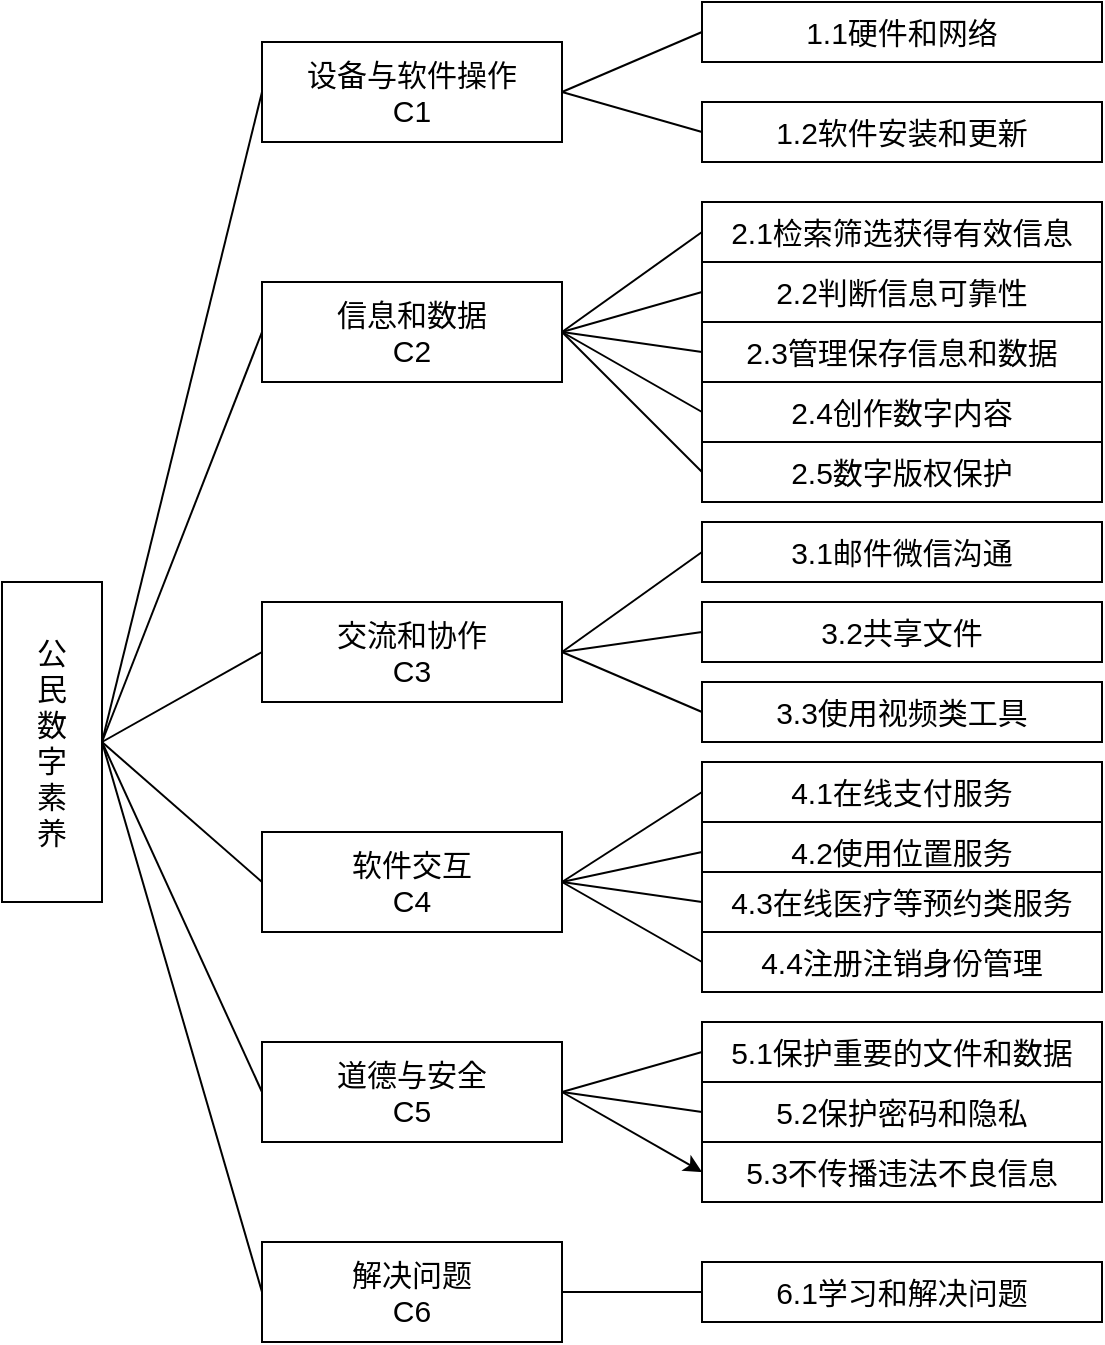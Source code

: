 <mxfile version="21.6.6" type="github">
  <diagram id="5LKdYcXooZ_MKQ2pVhFb" name="第 1 页">
    <mxGraphModel dx="1050" dy="625" grid="1" gridSize="10" guides="1" tooltips="1" connect="1" arrows="1" fold="1" page="1" pageScale="1" pageWidth="827" pageHeight="1169" math="0" shadow="0">
      <root>
        <mxCell id="0" />
        <mxCell id="1" parent="0" />
        <mxCell id="blstfJ-cSJwPg7N-J65b-1" value="公&lt;br style=&quot;font-size: 15px;&quot;&gt;民&lt;br style=&quot;font-size: 15px;&quot;&gt;数&lt;br style=&quot;font-size: 15px;&quot;&gt;字&lt;br style=&quot;font-size: 15px;&quot;&gt;素&lt;br style=&quot;font-size: 15px;&quot;&gt;养" style="rounded=0;whiteSpace=wrap;html=1;verticalAlign=middle;fontSize=15;" parent="1" vertex="1">
          <mxGeometry x="30" y="440" width="50" height="160" as="geometry" />
        </mxCell>
        <mxCell id="blstfJ-cSJwPg7N-J65b-2" value="设备与软件操作&lt;br&gt;C1" style="rounded=0;whiteSpace=wrap;html=1;fontSize=15;" parent="1" vertex="1">
          <mxGeometry x="160" y="170" width="150" height="50" as="geometry" />
        </mxCell>
        <mxCell id="blstfJ-cSJwPg7N-J65b-3" value="信息和数据&lt;br&gt;C2" style="rounded=0;whiteSpace=wrap;html=1;fontSize=15;" parent="1" vertex="1">
          <mxGeometry x="160" y="290" width="150" height="50" as="geometry" />
        </mxCell>
        <mxCell id="blstfJ-cSJwPg7N-J65b-4" value="交流和协作&lt;br&gt;C3" style="rounded=0;whiteSpace=wrap;html=1;fontSize=15;" parent="1" vertex="1">
          <mxGeometry x="160" y="450" width="150" height="50" as="geometry" />
        </mxCell>
        <mxCell id="blstfJ-cSJwPg7N-J65b-5" value="软件交互&lt;br&gt;C4" style="rounded=0;whiteSpace=wrap;html=1;fontSize=15;" parent="1" vertex="1">
          <mxGeometry x="160" y="565" width="150" height="50" as="geometry" />
        </mxCell>
        <mxCell id="7wdM52hc9I2wFrVo3URV-2" style="rounded=0;orthogonalLoop=1;jettySize=auto;html=1;entryX=0;entryY=0.5;entryDx=0;entryDy=0;exitX=1;exitY=0.5;exitDx=0;exitDy=0;" edge="1" parent="1" source="blstfJ-cSJwPg7N-J65b-6" target="7wdM52hc9I2wFrVo3URV-1">
          <mxGeometry relative="1" as="geometry" />
        </mxCell>
        <mxCell id="blstfJ-cSJwPg7N-J65b-6" value="道德与安全&lt;br&gt;C5" style="rounded=0;whiteSpace=wrap;html=1;fontSize=15;" parent="1" vertex="1">
          <mxGeometry x="160" y="670" width="150" height="50" as="geometry" />
        </mxCell>
        <mxCell id="blstfJ-cSJwPg7N-J65b-7" value="解决问题&lt;br&gt;C6" style="rounded=0;whiteSpace=wrap;html=1;fontSize=15;" parent="1" vertex="1">
          <mxGeometry x="160" y="770" width="150" height="50" as="geometry" />
        </mxCell>
        <mxCell id="blstfJ-cSJwPg7N-J65b-8" value="1.1硬件和网络" style="rounded=0;whiteSpace=wrap;html=1;fontSize=15;" parent="1" vertex="1">
          <mxGeometry x="380" y="150" width="200" height="30" as="geometry" />
        </mxCell>
        <mxCell id="blstfJ-cSJwPg7N-J65b-9" value="1.2软件安装和更新" style="rounded=0;whiteSpace=wrap;html=1;fontSize=15;" parent="1" vertex="1">
          <mxGeometry x="380" y="200" width="200" height="30" as="geometry" />
        </mxCell>
        <mxCell id="blstfJ-cSJwPg7N-J65b-10" value="2.1检索筛选获得有效信息" style="rounded=0;whiteSpace=wrap;html=1;fontSize=15;" parent="1" vertex="1">
          <mxGeometry x="380" y="250" width="200" height="30" as="geometry" />
        </mxCell>
        <mxCell id="blstfJ-cSJwPg7N-J65b-11" value="2.3管理保存信息和数据" style="rounded=0;whiteSpace=wrap;html=1;fontSize=15;" parent="1" vertex="1">
          <mxGeometry x="380" y="310" width="200" height="30" as="geometry" />
        </mxCell>
        <mxCell id="blstfJ-cSJwPg7N-J65b-12" value="2.2判断信息可靠性" style="rounded=0;whiteSpace=wrap;html=1;fontSize=15;" parent="1" vertex="1">
          <mxGeometry x="380" y="280" width="200" height="30" as="geometry" />
        </mxCell>
        <mxCell id="blstfJ-cSJwPg7N-J65b-13" value="3.1邮件微信沟通" style="rounded=0;whiteSpace=wrap;html=1;fontSize=15;" parent="1" vertex="1">
          <mxGeometry x="380" y="410" width="200" height="30" as="geometry" />
        </mxCell>
        <mxCell id="blstfJ-cSJwPg7N-J65b-15" value="2.4创作数字内容" style="rounded=0;whiteSpace=wrap;html=1;fontSize=15;" parent="1" vertex="1">
          <mxGeometry x="380" y="340" width="200" height="30" as="geometry" />
        </mxCell>
        <mxCell id="blstfJ-cSJwPg7N-J65b-16" value="2.5数字版权保护" style="rounded=0;whiteSpace=wrap;html=1;fontSize=15;" parent="1" vertex="1">
          <mxGeometry x="380" y="370" width="200" height="30" as="geometry" />
        </mxCell>
        <mxCell id="blstfJ-cSJwPg7N-J65b-17" value="5.1保护重要的文件和数据" style="rounded=0;whiteSpace=wrap;html=1;fontSize=15;" parent="1" vertex="1">
          <mxGeometry x="380" y="660" width="200" height="30" as="geometry" />
        </mxCell>
        <mxCell id="blstfJ-cSJwPg7N-J65b-18" value="5.2保护密码和隐私" style="rounded=0;whiteSpace=wrap;html=1;fontSize=15;" parent="1" vertex="1">
          <mxGeometry x="380" y="690" width="200" height="30" as="geometry" />
        </mxCell>
        <mxCell id="blstfJ-cSJwPg7N-J65b-19" value="6.1学习和解决问题" style="rounded=0;whiteSpace=wrap;html=1;fontSize=15;" parent="1" vertex="1">
          <mxGeometry x="380" y="780" width="200" height="30" as="geometry" />
        </mxCell>
        <mxCell id="blstfJ-cSJwPg7N-J65b-24" value="" style="endArrow=none;html=1;rounded=0;fontSize=15;entryX=0;entryY=0.5;entryDx=0;entryDy=0;exitX=1;exitY=0.5;exitDx=0;exitDy=0;" parent="1" source="blstfJ-cSJwPg7N-J65b-1" target="blstfJ-cSJwPg7N-J65b-2" edge="1">
          <mxGeometry width="50" height="50" relative="1" as="geometry">
            <mxPoint x="90" y="470" as="sourcePoint" />
            <mxPoint x="130" y="320" as="targetPoint" />
          </mxGeometry>
        </mxCell>
        <mxCell id="blstfJ-cSJwPg7N-J65b-25" value="" style="endArrow=none;html=1;rounded=0;fontSize=15;entryX=0;entryY=0.5;entryDx=0;entryDy=0;exitX=1;exitY=0.5;exitDx=0;exitDy=0;" parent="1" source="blstfJ-cSJwPg7N-J65b-1" target="blstfJ-cSJwPg7N-J65b-3" edge="1">
          <mxGeometry width="50" height="50" relative="1" as="geometry">
            <mxPoint x="100" y="400" as="sourcePoint" />
            <mxPoint x="170" y="255" as="targetPoint" />
          </mxGeometry>
        </mxCell>
        <mxCell id="blstfJ-cSJwPg7N-J65b-26" value="" style="endArrow=none;html=1;rounded=0;fontSize=15;entryX=0;entryY=0.5;entryDx=0;entryDy=0;exitX=1;exitY=0.5;exitDx=0;exitDy=0;" parent="1" source="blstfJ-cSJwPg7N-J65b-1" target="blstfJ-cSJwPg7N-J65b-4" edge="1">
          <mxGeometry width="50" height="50" relative="1" as="geometry">
            <mxPoint x="60" y="655" as="sourcePoint" />
            <mxPoint x="130" y="510" as="targetPoint" />
          </mxGeometry>
        </mxCell>
        <mxCell id="blstfJ-cSJwPg7N-J65b-27" value="" style="endArrow=none;html=1;rounded=0;fontSize=15;entryX=0;entryY=0.5;entryDx=0;entryDy=0;exitX=1;exitY=0.5;exitDx=0;exitDy=0;" parent="1" source="blstfJ-cSJwPg7N-J65b-1" target="blstfJ-cSJwPg7N-J65b-5" edge="1">
          <mxGeometry width="50" height="50" relative="1" as="geometry">
            <mxPoint x="100" y="480" as="sourcePoint" />
            <mxPoint x="170" y="435" as="targetPoint" />
          </mxGeometry>
        </mxCell>
        <mxCell id="blstfJ-cSJwPg7N-J65b-28" value="" style="endArrow=none;html=1;rounded=0;fontSize=15;entryX=0;entryY=0.5;entryDx=0;entryDy=0;exitX=1;exitY=0.5;exitDx=0;exitDy=0;" parent="1" source="blstfJ-cSJwPg7N-J65b-1" target="blstfJ-cSJwPg7N-J65b-6" edge="1">
          <mxGeometry width="50" height="50" relative="1" as="geometry">
            <mxPoint x="100" y="540" as="sourcePoint" />
            <mxPoint x="180" y="445" as="targetPoint" />
          </mxGeometry>
        </mxCell>
        <mxCell id="blstfJ-cSJwPg7N-J65b-29" value="" style="endArrow=none;html=1;rounded=0;fontSize=15;entryX=0;entryY=0.5;entryDx=0;entryDy=0;exitX=1;exitY=0.5;exitDx=0;exitDy=0;" parent="1" source="blstfJ-cSJwPg7N-J65b-1" target="blstfJ-cSJwPg7N-J65b-7" edge="1">
          <mxGeometry width="50" height="50" relative="1" as="geometry">
            <mxPoint x="100" y="540" as="sourcePoint" />
            <mxPoint x="190" y="455" as="targetPoint" />
          </mxGeometry>
        </mxCell>
        <mxCell id="Vd33GFX4kaNsnYk-T6Y4-1" value="3.2共享文件" style="rounded=0;whiteSpace=wrap;html=1;fontSize=15;" parent="1" vertex="1">
          <mxGeometry x="380" y="450" width="200" height="30" as="geometry" />
        </mxCell>
        <mxCell id="Vd33GFX4kaNsnYk-T6Y4-2" value="3.3使用视频类工具" style="rounded=0;whiteSpace=wrap;html=1;fontSize=15;" parent="1" vertex="1">
          <mxGeometry x="380" y="490" width="200" height="30" as="geometry" />
        </mxCell>
        <mxCell id="Vd33GFX4kaNsnYk-T6Y4-3" value="4.1在线支付服务" style="rounded=0;whiteSpace=wrap;html=1;fontSize=15;" parent="1" vertex="1">
          <mxGeometry x="380" y="530" width="200" height="30" as="geometry" />
        </mxCell>
        <mxCell id="Vd33GFX4kaNsnYk-T6Y4-4" value="4.4注册注销身份管理" style="rounded=0;whiteSpace=wrap;html=1;fontSize=15;" parent="1" vertex="1">
          <mxGeometry x="380" y="615" width="200" height="30" as="geometry" />
        </mxCell>
        <mxCell id="Vd33GFX4kaNsnYk-T6Y4-6" value="4.2使用位置服务" style="rounded=0;whiteSpace=wrap;html=1;fontSize=15;" parent="1" vertex="1">
          <mxGeometry x="380" y="560" width="200" height="30" as="geometry" />
        </mxCell>
        <mxCell id="Vd33GFX4kaNsnYk-T6Y4-7" value="4.3在线医疗等预约类服务" style="rounded=0;whiteSpace=wrap;html=1;fontSize=15;" parent="1" vertex="1">
          <mxGeometry x="380" y="585" width="200" height="30" as="geometry" />
        </mxCell>
        <mxCell id="Vd33GFX4kaNsnYk-T6Y4-8" value="" style="endArrow=none;html=1;rounded=0;entryX=0;entryY=0.5;entryDx=0;entryDy=0;exitX=1;exitY=0.5;exitDx=0;exitDy=0;" parent="1" source="blstfJ-cSJwPg7N-J65b-2" target="blstfJ-cSJwPg7N-J65b-8" edge="1">
          <mxGeometry width="50" height="50" relative="1" as="geometry">
            <mxPoint x="300" y="440" as="sourcePoint" />
            <mxPoint x="350" y="390" as="targetPoint" />
          </mxGeometry>
        </mxCell>
        <mxCell id="Vd33GFX4kaNsnYk-T6Y4-9" value="" style="endArrow=none;html=1;rounded=0;entryX=0;entryY=0.5;entryDx=0;entryDy=0;exitX=1;exitY=0.5;exitDx=0;exitDy=0;" parent="1" source="blstfJ-cSJwPg7N-J65b-2" target="blstfJ-cSJwPg7N-J65b-9" edge="1">
          <mxGeometry width="50" height="50" relative="1" as="geometry">
            <mxPoint x="320" y="215" as="sourcePoint" />
            <mxPoint x="380" y="165" as="targetPoint" />
          </mxGeometry>
        </mxCell>
        <mxCell id="Vd33GFX4kaNsnYk-T6Y4-10" value="" style="endArrow=none;html=1;rounded=0;entryX=0;entryY=0.5;entryDx=0;entryDy=0;exitX=1;exitY=0.5;exitDx=0;exitDy=0;" parent="1" source="blstfJ-cSJwPg7N-J65b-3" target="blstfJ-cSJwPg7N-J65b-10" edge="1">
          <mxGeometry width="50" height="50" relative="1" as="geometry">
            <mxPoint x="330" y="225" as="sourcePoint" />
            <mxPoint x="390" y="175" as="targetPoint" />
          </mxGeometry>
        </mxCell>
        <mxCell id="Vd33GFX4kaNsnYk-T6Y4-11" value="" style="endArrow=none;html=1;rounded=0;entryX=0;entryY=0.5;entryDx=0;entryDy=0;exitX=1;exitY=0.5;exitDx=0;exitDy=0;" parent="1" source="blstfJ-cSJwPg7N-J65b-3" target="blstfJ-cSJwPg7N-J65b-12" edge="1">
          <mxGeometry width="50" height="50" relative="1" as="geometry">
            <mxPoint x="340" y="235" as="sourcePoint" />
            <mxPoint x="400" y="185" as="targetPoint" />
          </mxGeometry>
        </mxCell>
        <mxCell id="Vd33GFX4kaNsnYk-T6Y4-12" value="" style="endArrow=none;html=1;rounded=0;entryX=0;entryY=0.5;entryDx=0;entryDy=0;exitX=1;exitY=0.5;exitDx=0;exitDy=0;" parent="1" source="blstfJ-cSJwPg7N-J65b-3" target="blstfJ-cSJwPg7N-J65b-11" edge="1">
          <mxGeometry width="50" height="50" relative="1" as="geometry">
            <mxPoint x="350" y="260" as="sourcePoint" />
            <mxPoint x="410" y="195" as="targetPoint" />
          </mxGeometry>
        </mxCell>
        <mxCell id="Vd33GFX4kaNsnYk-T6Y4-13" value="" style="endArrow=none;html=1;rounded=0;entryX=0;entryY=0.5;entryDx=0;entryDy=0;exitX=1;exitY=0.5;exitDx=0;exitDy=0;" parent="1" source="blstfJ-cSJwPg7N-J65b-3" target="blstfJ-cSJwPg7N-J65b-15" edge="1">
          <mxGeometry width="50" height="50" relative="1" as="geometry">
            <mxPoint x="360" y="255" as="sourcePoint" />
            <mxPoint x="420" y="205" as="targetPoint" />
          </mxGeometry>
        </mxCell>
        <mxCell id="Vd33GFX4kaNsnYk-T6Y4-14" value="" style="endArrow=none;html=1;rounded=0;entryX=0;entryY=0.5;entryDx=0;entryDy=0;exitX=1;exitY=0.5;exitDx=0;exitDy=0;" parent="1" source="blstfJ-cSJwPg7N-J65b-3" target="blstfJ-cSJwPg7N-J65b-16" edge="1">
          <mxGeometry width="50" height="50" relative="1" as="geometry">
            <mxPoint x="370" y="265" as="sourcePoint" />
            <mxPoint x="430" y="215" as="targetPoint" />
          </mxGeometry>
        </mxCell>
        <mxCell id="Vd33GFX4kaNsnYk-T6Y4-15" value="" style="endArrow=none;html=1;rounded=0;entryX=0;entryY=0.5;entryDx=0;entryDy=0;exitX=1;exitY=0.5;exitDx=0;exitDy=0;" parent="1" source="blstfJ-cSJwPg7N-J65b-4" target="blstfJ-cSJwPg7N-J65b-13" edge="1">
          <mxGeometry width="50" height="50" relative="1" as="geometry">
            <mxPoint x="380" y="275" as="sourcePoint" />
            <mxPoint x="440" y="225" as="targetPoint" />
          </mxGeometry>
        </mxCell>
        <mxCell id="Vd33GFX4kaNsnYk-T6Y4-16" value="" style="endArrow=none;html=1;rounded=0;entryX=0;entryY=0.5;entryDx=0;entryDy=0;exitX=1;exitY=0.5;exitDx=0;exitDy=0;" parent="1" source="blstfJ-cSJwPg7N-J65b-4" target="Vd33GFX4kaNsnYk-T6Y4-1" edge="1">
          <mxGeometry width="50" height="50" relative="1" as="geometry">
            <mxPoint x="320" y="455" as="sourcePoint" />
            <mxPoint x="390" y="455" as="targetPoint" />
          </mxGeometry>
        </mxCell>
        <mxCell id="Vd33GFX4kaNsnYk-T6Y4-17" value="" style="endArrow=none;html=1;rounded=0;entryX=0;entryY=0.5;entryDx=0;entryDy=0;exitX=1;exitY=0.5;exitDx=0;exitDy=0;" parent="1" source="blstfJ-cSJwPg7N-J65b-4" target="Vd33GFX4kaNsnYk-T6Y4-2" edge="1">
          <mxGeometry width="50" height="50" relative="1" as="geometry">
            <mxPoint x="330" y="465" as="sourcePoint" />
            <mxPoint x="400" y="465" as="targetPoint" />
          </mxGeometry>
        </mxCell>
        <mxCell id="Vd33GFX4kaNsnYk-T6Y4-18" value="" style="endArrow=none;html=1;rounded=0;entryX=0;entryY=0.5;entryDx=0;entryDy=0;exitX=1;exitY=0.5;exitDx=0;exitDy=0;" parent="1" source="blstfJ-cSJwPg7N-J65b-5" target="Vd33GFX4kaNsnYk-T6Y4-3" edge="1">
          <mxGeometry width="50" height="50" relative="1" as="geometry">
            <mxPoint x="340" y="475" as="sourcePoint" />
            <mxPoint x="410" y="475" as="targetPoint" />
          </mxGeometry>
        </mxCell>
        <mxCell id="Vd33GFX4kaNsnYk-T6Y4-19" value="" style="endArrow=none;html=1;rounded=0;entryX=0;entryY=0.5;entryDx=0;entryDy=0;exitX=1;exitY=0.5;exitDx=0;exitDy=0;" parent="1" source="blstfJ-cSJwPg7N-J65b-5" target="Vd33GFX4kaNsnYk-T6Y4-6" edge="1">
          <mxGeometry width="50" height="50" relative="1" as="geometry">
            <mxPoint x="320" y="565" as="sourcePoint" />
            <mxPoint x="390" y="555" as="targetPoint" />
          </mxGeometry>
        </mxCell>
        <mxCell id="Vd33GFX4kaNsnYk-T6Y4-20" value="" style="endArrow=none;html=1;rounded=0;entryX=0;entryY=0.5;entryDx=0;entryDy=0;exitX=1;exitY=0.5;exitDx=0;exitDy=0;" parent="1" source="blstfJ-cSJwPg7N-J65b-5" target="Vd33GFX4kaNsnYk-T6Y4-7" edge="1">
          <mxGeometry width="50" height="50" relative="1" as="geometry">
            <mxPoint x="330" y="575" as="sourcePoint" />
            <mxPoint x="400" y="565" as="targetPoint" />
          </mxGeometry>
        </mxCell>
        <mxCell id="Vd33GFX4kaNsnYk-T6Y4-21" value="" style="endArrow=none;html=1;rounded=0;entryX=0;entryY=0.5;entryDx=0;entryDy=0;exitX=1;exitY=0.5;exitDx=0;exitDy=0;" parent="1" source="blstfJ-cSJwPg7N-J65b-5" target="Vd33GFX4kaNsnYk-T6Y4-4" edge="1">
          <mxGeometry width="50" height="50" relative="1" as="geometry">
            <mxPoint x="340" y="585" as="sourcePoint" />
            <mxPoint x="410" y="575" as="targetPoint" />
          </mxGeometry>
        </mxCell>
        <mxCell id="Vd33GFX4kaNsnYk-T6Y4-22" value="" style="endArrow=none;html=1;rounded=0;entryX=0;entryY=0.5;entryDx=0;entryDy=0;exitX=1;exitY=0.5;exitDx=0;exitDy=0;" parent="1" source="blstfJ-cSJwPg7N-J65b-6" target="blstfJ-cSJwPg7N-J65b-17" edge="1">
          <mxGeometry width="50" height="50" relative="1" as="geometry">
            <mxPoint x="350" y="595" as="sourcePoint" />
            <mxPoint x="420" y="585" as="targetPoint" />
          </mxGeometry>
        </mxCell>
        <mxCell id="Vd33GFX4kaNsnYk-T6Y4-23" value="" style="endArrow=none;html=1;rounded=0;entryX=0;entryY=0.5;entryDx=0;entryDy=0;exitX=1;exitY=0.5;exitDx=0;exitDy=0;" parent="1" source="blstfJ-cSJwPg7N-J65b-6" target="blstfJ-cSJwPg7N-J65b-18" edge="1">
          <mxGeometry width="50" height="50" relative="1" as="geometry">
            <mxPoint x="320" y="675" as="sourcePoint" />
            <mxPoint x="390" y="695" as="targetPoint" />
          </mxGeometry>
        </mxCell>
        <mxCell id="Vd33GFX4kaNsnYk-T6Y4-24" value="" style="endArrow=none;html=1;rounded=0;entryX=0;entryY=0.5;entryDx=0;entryDy=0;exitX=1;exitY=0.5;exitDx=0;exitDy=0;" parent="1" source="blstfJ-cSJwPg7N-J65b-7" target="blstfJ-cSJwPg7N-J65b-19" edge="1">
          <mxGeometry width="50" height="50" relative="1" as="geometry">
            <mxPoint x="330" y="685" as="sourcePoint" />
            <mxPoint x="400" y="705" as="targetPoint" />
          </mxGeometry>
        </mxCell>
        <mxCell id="7wdM52hc9I2wFrVo3URV-1" value="5.3不传播违法不良信息" style="rounded=0;whiteSpace=wrap;html=1;fontSize=15;" vertex="1" parent="1">
          <mxGeometry x="380" y="720" width="200" height="30" as="geometry" />
        </mxCell>
      </root>
    </mxGraphModel>
  </diagram>
</mxfile>

